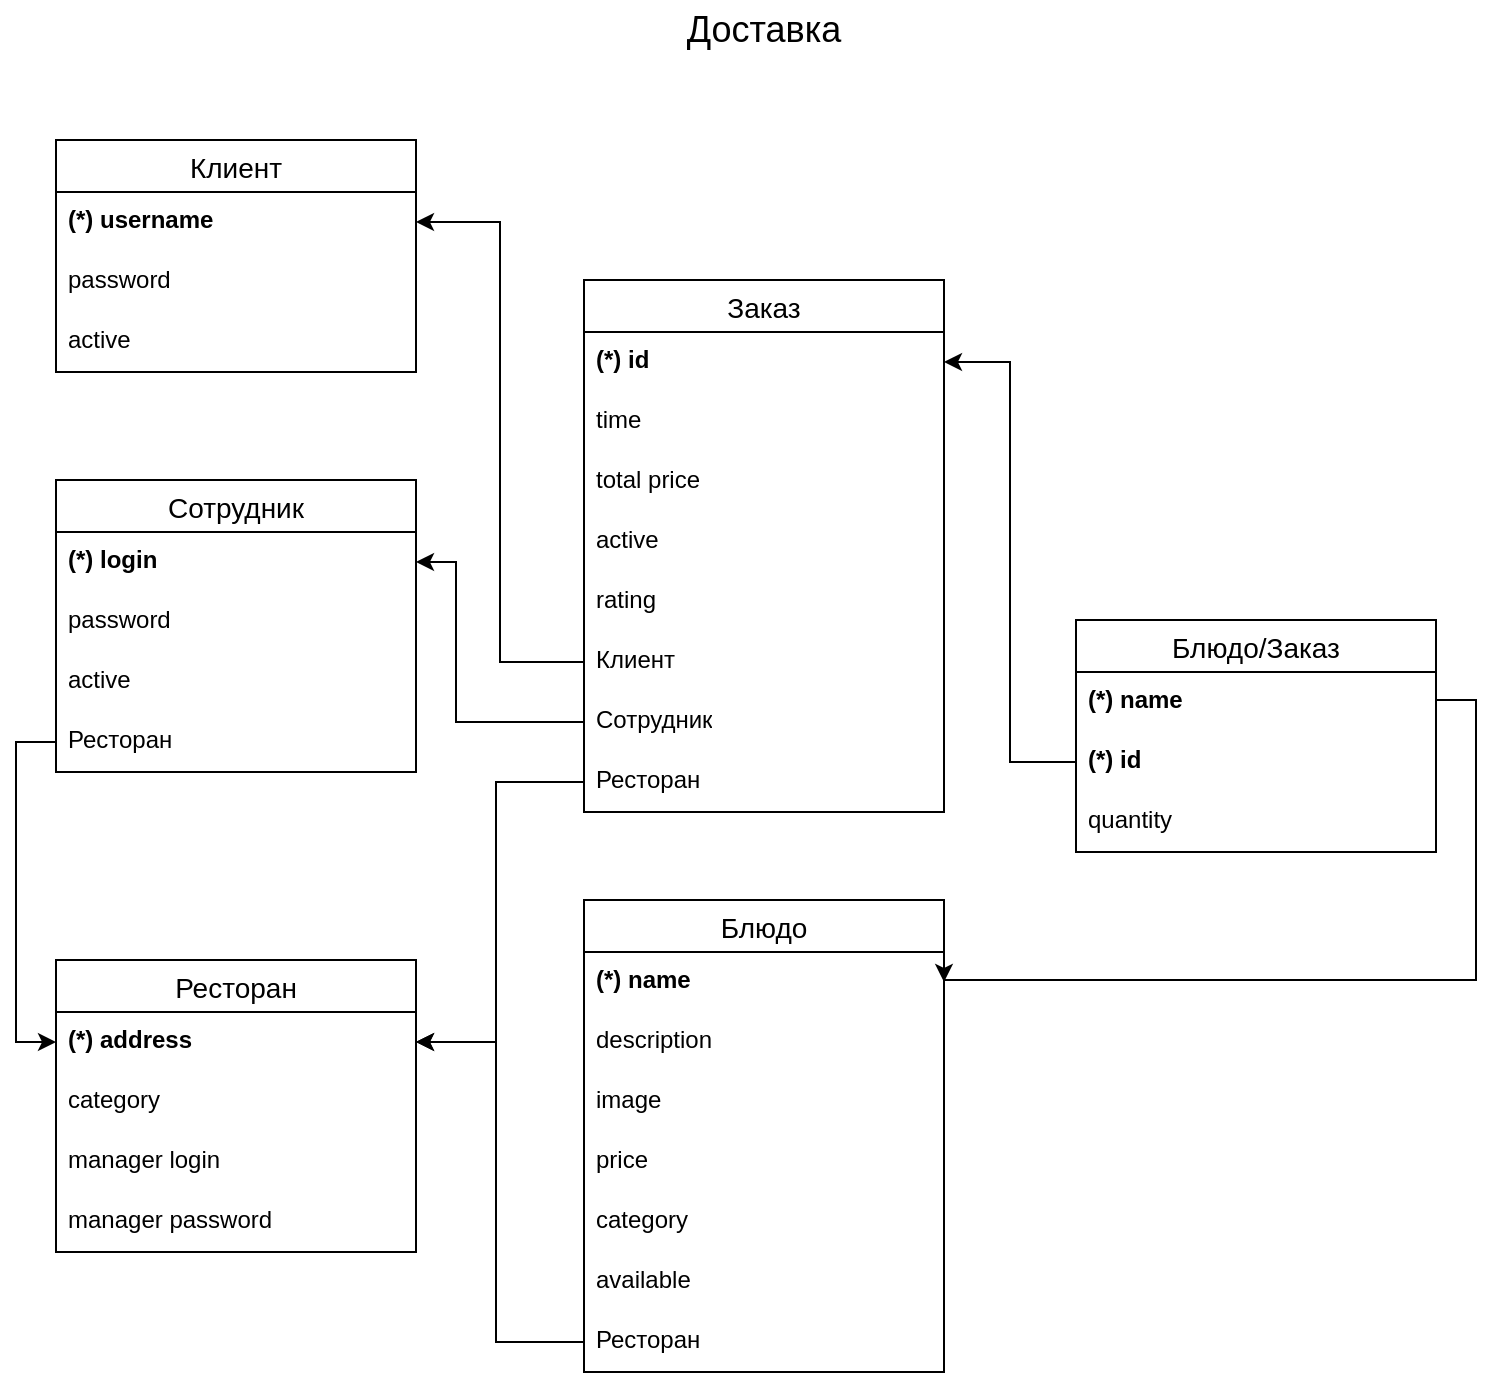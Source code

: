 <mxfile version="24.7.17">
  <diagram name="Страница — 1" id="_YuCFSfN9KbbJojV2Bl-">
    <mxGraphModel dx="1666" dy="795" grid="1" gridSize="10" guides="1" tooltips="1" connect="1" arrows="1" fold="1" page="1" pageScale="1" pageWidth="827" pageHeight="1169" math="0" shadow="0">
      <root>
        <mxCell id="0" />
        <mxCell id="1" parent="0" />
        <mxCell id="1CGRCvlt_vWcbF3Wgjnv-1" value="Клиент" style="swimlane;fontStyle=0;childLayout=stackLayout;horizontal=1;startSize=26;horizontalStack=0;resizeParent=1;resizeParentMax=0;resizeLast=0;collapsible=1;marginBottom=0;align=center;fontSize=14;" parent="1" vertex="1">
          <mxGeometry x="60" y="80" width="180" height="116" as="geometry">
            <mxRectangle x="320" y="80" width="90" height="30" as="alternateBounds" />
          </mxGeometry>
        </mxCell>
        <mxCell id="1CGRCvlt_vWcbF3Wgjnv-2" value="&lt;b&gt;(*) username&lt;/b&gt;" style="text;strokeColor=none;fillColor=none;spacingLeft=4;spacingRight=4;overflow=hidden;rotatable=0;points=[[0,0.5],[1,0.5]];portConstraint=eastwest;fontSize=12;whiteSpace=wrap;html=1;fontStyle=0" parent="1CGRCvlt_vWcbF3Wgjnv-1" vertex="1">
          <mxGeometry y="26" width="180" height="30" as="geometry" />
        </mxCell>
        <mxCell id="1CGRCvlt_vWcbF3Wgjnv-3" value="password" style="text;strokeColor=none;fillColor=none;spacingLeft=4;spacingRight=4;overflow=hidden;rotatable=0;points=[[0,0.5],[1,0.5]];portConstraint=eastwest;fontSize=12;whiteSpace=wrap;html=1;" parent="1CGRCvlt_vWcbF3Wgjnv-1" vertex="1">
          <mxGeometry y="56" width="180" height="30" as="geometry" />
        </mxCell>
        <mxCell id="1CGRCvlt_vWcbF3Wgjnv-4" value="active" style="text;strokeColor=none;fillColor=none;spacingLeft=4;spacingRight=4;overflow=hidden;rotatable=0;points=[[0,0.5],[1,0.5]];portConstraint=eastwest;fontSize=12;whiteSpace=wrap;html=1;" parent="1CGRCvlt_vWcbF3Wgjnv-1" vertex="1">
          <mxGeometry y="86" width="180" height="30" as="geometry" />
        </mxCell>
        <mxCell id="1CGRCvlt_vWcbF3Wgjnv-5" value="&lt;span style=&quot;font-size: 18px;&quot;&gt;Доставка&lt;/span&gt;" style="text;html=1;align=center;verticalAlign=middle;whiteSpace=wrap;rounded=0;" parent="1" vertex="1">
          <mxGeometry x="384" y="10" width="60" height="30" as="geometry" />
        </mxCell>
        <mxCell id="1CGRCvlt_vWcbF3Wgjnv-6" value="Блюдо" style="swimlane;fontStyle=0;childLayout=stackLayout;horizontal=1;startSize=26;horizontalStack=0;resizeParent=1;resizeParentMax=0;resizeLast=0;collapsible=1;marginBottom=0;align=center;fontSize=14;" parent="1" vertex="1">
          <mxGeometry x="324" y="460" width="180" height="236" as="geometry">
            <mxRectangle x="320" y="80" width="90" height="30" as="alternateBounds" />
          </mxGeometry>
        </mxCell>
        <mxCell id="1CGRCvlt_vWcbF3Wgjnv-7" value="&lt;b&gt;(*) name&lt;/b&gt;" style="text;strokeColor=none;fillColor=none;spacingLeft=4;spacingRight=4;overflow=hidden;rotatable=0;points=[[0,0.5],[1,0.5]];portConstraint=eastwest;fontSize=12;whiteSpace=wrap;html=1;fontStyle=0" parent="1CGRCvlt_vWcbF3Wgjnv-6" vertex="1">
          <mxGeometry y="26" width="180" height="30" as="geometry" />
        </mxCell>
        <mxCell id="1CGRCvlt_vWcbF3Wgjnv-8" value="description" style="text;strokeColor=none;fillColor=none;spacingLeft=4;spacingRight=4;overflow=hidden;rotatable=0;points=[[0,0.5],[1,0.5]];portConstraint=eastwest;fontSize=12;whiteSpace=wrap;html=1;" parent="1CGRCvlt_vWcbF3Wgjnv-6" vertex="1">
          <mxGeometry y="56" width="180" height="30" as="geometry" />
        </mxCell>
        <mxCell id="1CGRCvlt_vWcbF3Wgjnv-9" value="image" style="text;strokeColor=none;fillColor=none;spacingLeft=4;spacingRight=4;overflow=hidden;rotatable=0;points=[[0,0.5],[1,0.5]];portConstraint=eastwest;fontSize=12;whiteSpace=wrap;html=1;" parent="1CGRCvlt_vWcbF3Wgjnv-6" vertex="1">
          <mxGeometry y="86" width="180" height="30" as="geometry" />
        </mxCell>
        <mxCell id="1CGRCvlt_vWcbF3Wgjnv-10" value="price" style="text;strokeColor=none;fillColor=none;spacingLeft=4;spacingRight=4;overflow=hidden;rotatable=0;points=[[0,0.5],[1,0.5]];portConstraint=eastwest;fontSize=12;whiteSpace=wrap;html=1;" parent="1CGRCvlt_vWcbF3Wgjnv-6" vertex="1">
          <mxGeometry y="116" width="180" height="30" as="geometry" />
        </mxCell>
        <mxCell id="1CGRCvlt_vWcbF3Wgjnv-11" value="category" style="text;strokeColor=none;fillColor=none;spacingLeft=4;spacingRight=4;overflow=hidden;rotatable=0;points=[[0,0.5],[1,0.5]];portConstraint=eastwest;fontSize=12;whiteSpace=wrap;html=1;" parent="1CGRCvlt_vWcbF3Wgjnv-6" vertex="1">
          <mxGeometry y="146" width="180" height="30" as="geometry" />
        </mxCell>
        <mxCell id="1CGRCvlt_vWcbF3Wgjnv-12" value="available" style="text;strokeColor=none;fillColor=none;spacingLeft=4;spacingRight=4;overflow=hidden;rotatable=0;points=[[0,0.5],[1,0.5]];portConstraint=eastwest;fontSize=12;whiteSpace=wrap;html=1;" parent="1CGRCvlt_vWcbF3Wgjnv-6" vertex="1">
          <mxGeometry y="176" width="180" height="30" as="geometry" />
        </mxCell>
        <mxCell id="BaoeXSQ4PFncvykutc1M-1" value="Ресторан" style="text;strokeColor=none;fillColor=none;spacingLeft=4;spacingRight=4;overflow=hidden;rotatable=0;points=[[0,0.5],[1,0.5]];portConstraint=eastwest;fontSize=12;whiteSpace=wrap;html=1;" parent="1CGRCvlt_vWcbF3Wgjnv-6" vertex="1">
          <mxGeometry y="206" width="180" height="30" as="geometry" />
        </mxCell>
        <mxCell id="1CGRCvlt_vWcbF3Wgjnv-13" value="Ресторан" style="swimlane;fontStyle=0;childLayout=stackLayout;horizontal=1;startSize=26;horizontalStack=0;resizeParent=1;resizeParentMax=0;resizeLast=0;collapsible=1;marginBottom=0;align=center;fontSize=14;" parent="1" vertex="1">
          <mxGeometry x="60" y="490" width="180" height="146" as="geometry">
            <mxRectangle x="320" y="80" width="90" height="30" as="alternateBounds" />
          </mxGeometry>
        </mxCell>
        <mxCell id="1CGRCvlt_vWcbF3Wgjnv-14" value="&lt;b&gt;(*) address&lt;/b&gt;" style="text;strokeColor=none;fillColor=none;spacingLeft=4;spacingRight=4;overflow=hidden;rotatable=0;points=[[0,0.5],[1,0.5]];portConstraint=eastwest;fontSize=12;whiteSpace=wrap;html=1;fontStyle=0" parent="1CGRCvlt_vWcbF3Wgjnv-13" vertex="1">
          <mxGeometry y="26" width="180" height="30" as="geometry" />
        </mxCell>
        <mxCell id="1CGRCvlt_vWcbF3Wgjnv-15" value="category" style="text;strokeColor=none;fillColor=none;spacingLeft=4;spacingRight=4;overflow=hidden;rotatable=0;points=[[0,0.5],[1,0.5]];portConstraint=eastwest;fontSize=12;whiteSpace=wrap;html=1;" parent="1CGRCvlt_vWcbF3Wgjnv-13" vertex="1">
          <mxGeometry y="56" width="180" height="30" as="geometry" />
        </mxCell>
        <mxCell id="8S_IgXiaNDkV_z8iX2Gr-2" value="manager login" style="text;strokeColor=none;fillColor=none;spacingLeft=4;spacingRight=4;overflow=hidden;rotatable=0;points=[[0,0.5],[1,0.5]];portConstraint=eastwest;fontSize=12;whiteSpace=wrap;html=1;" vertex="1" parent="1CGRCvlt_vWcbF3Wgjnv-13">
          <mxGeometry y="86" width="180" height="30" as="geometry" />
        </mxCell>
        <mxCell id="8S_IgXiaNDkV_z8iX2Gr-3" value="manager password" style="text;strokeColor=none;fillColor=none;spacingLeft=4;spacingRight=4;overflow=hidden;rotatable=0;points=[[0,0.5],[1,0.5]];portConstraint=eastwest;fontSize=12;whiteSpace=wrap;html=1;" vertex="1" parent="1CGRCvlt_vWcbF3Wgjnv-13">
          <mxGeometry y="116" width="180" height="30" as="geometry" />
        </mxCell>
        <mxCell id="1CGRCvlt_vWcbF3Wgjnv-16" value="Заказ" style="swimlane;fontStyle=0;childLayout=stackLayout;horizontal=1;startSize=26;horizontalStack=0;resizeParent=1;resizeParentMax=0;resizeLast=0;collapsible=1;marginBottom=0;align=center;fontSize=14;" parent="1" vertex="1">
          <mxGeometry x="324" y="150" width="180" height="266" as="geometry">
            <mxRectangle x="320" y="80" width="90" height="30" as="alternateBounds" />
          </mxGeometry>
        </mxCell>
        <mxCell id="1CGRCvlt_vWcbF3Wgjnv-17" value="(*) id" style="text;strokeColor=none;fillColor=none;spacingLeft=4;spacingRight=4;overflow=hidden;rotatable=0;points=[[0,0.5],[1,0.5]];portConstraint=eastwest;fontSize=12;whiteSpace=wrap;html=1;fontStyle=1" parent="1CGRCvlt_vWcbF3Wgjnv-16" vertex="1">
          <mxGeometry y="26" width="180" height="30" as="geometry" />
        </mxCell>
        <mxCell id="1CGRCvlt_vWcbF3Wgjnv-18" value="time" style="text;strokeColor=none;fillColor=none;spacingLeft=4;spacingRight=4;overflow=hidden;rotatable=0;points=[[0,0.5],[1,0.5]];portConstraint=eastwest;fontSize=12;whiteSpace=wrap;html=1;" parent="1CGRCvlt_vWcbF3Wgjnv-16" vertex="1">
          <mxGeometry y="56" width="180" height="30" as="geometry" />
        </mxCell>
        <mxCell id="1CGRCvlt_vWcbF3Wgjnv-19" value="total price" style="text;strokeColor=none;fillColor=none;spacingLeft=4;spacingRight=4;overflow=hidden;rotatable=0;points=[[0,0.5],[1,0.5]];portConstraint=eastwest;fontSize=12;whiteSpace=wrap;html=1;" parent="1CGRCvlt_vWcbF3Wgjnv-16" vertex="1">
          <mxGeometry y="86" width="180" height="30" as="geometry" />
        </mxCell>
        <mxCell id="1CGRCvlt_vWcbF3Wgjnv-20" value="active" style="text;strokeColor=none;fillColor=none;spacingLeft=4;spacingRight=4;overflow=hidden;rotatable=0;points=[[0,0.5],[1,0.5]];portConstraint=eastwest;fontSize=12;whiteSpace=wrap;html=1;" parent="1CGRCvlt_vWcbF3Wgjnv-16" vertex="1">
          <mxGeometry y="116" width="180" height="30" as="geometry" />
        </mxCell>
        <mxCell id="1CGRCvlt_vWcbF3Wgjnv-21" value="rating" style="text;strokeColor=none;fillColor=none;spacingLeft=4;spacingRight=4;overflow=hidden;rotatable=0;points=[[0,0.5],[1,0.5]];portConstraint=eastwest;fontSize=12;whiteSpace=wrap;html=1;" parent="1CGRCvlt_vWcbF3Wgjnv-16" vertex="1">
          <mxGeometry y="146" width="180" height="30" as="geometry" />
        </mxCell>
        <mxCell id="1CGRCvlt_vWcbF3Wgjnv-22" value="Клиент" style="text;strokeColor=none;fillColor=none;spacingLeft=4;spacingRight=4;overflow=hidden;rotatable=0;points=[[0,0.5],[1,0.5]];portConstraint=eastwest;fontSize=12;whiteSpace=wrap;html=1;" parent="1CGRCvlt_vWcbF3Wgjnv-16" vertex="1">
          <mxGeometry y="176" width="180" height="30" as="geometry" />
        </mxCell>
        <mxCell id="1CGRCvlt_vWcbF3Wgjnv-24" value="Сотрудник" style="text;strokeColor=none;fillColor=none;spacingLeft=4;spacingRight=4;overflow=hidden;rotatable=0;points=[[0,0.5],[1,0.5]];portConstraint=eastwest;fontSize=12;whiteSpace=wrap;html=1;" parent="1CGRCvlt_vWcbF3Wgjnv-16" vertex="1">
          <mxGeometry y="206" width="180" height="30" as="geometry" />
        </mxCell>
        <mxCell id="1CGRCvlt_vWcbF3Wgjnv-23" value="Ресторан" style="text;strokeColor=none;fillColor=none;spacingLeft=4;spacingRight=4;overflow=hidden;rotatable=0;points=[[0,0.5],[1,0.5]];portConstraint=eastwest;fontSize=12;whiteSpace=wrap;html=1;" parent="1CGRCvlt_vWcbF3Wgjnv-16" vertex="1">
          <mxGeometry y="236" width="180" height="30" as="geometry" />
        </mxCell>
        <mxCell id="1CGRCvlt_vWcbF3Wgjnv-25" value="Сотрудник" style="swimlane;fontStyle=0;childLayout=stackLayout;horizontal=1;startSize=26;horizontalStack=0;resizeParent=1;resizeParentMax=0;resizeLast=0;collapsible=1;marginBottom=0;align=center;fontSize=14;" parent="1" vertex="1">
          <mxGeometry x="60" y="250" width="180" height="146" as="geometry">
            <mxRectangle x="320" y="80" width="90" height="30" as="alternateBounds" />
          </mxGeometry>
        </mxCell>
        <mxCell id="1CGRCvlt_vWcbF3Wgjnv-26" value="&lt;b&gt;(*) login&lt;/b&gt;" style="text;strokeColor=none;fillColor=none;spacingLeft=4;spacingRight=4;overflow=hidden;rotatable=0;points=[[0,0.5],[1,0.5]];portConstraint=eastwest;fontSize=12;whiteSpace=wrap;html=1;fontStyle=0" parent="1CGRCvlt_vWcbF3Wgjnv-25" vertex="1">
          <mxGeometry y="26" width="180" height="30" as="geometry" />
        </mxCell>
        <mxCell id="1CGRCvlt_vWcbF3Wgjnv-27" value="password" style="text;strokeColor=none;fillColor=none;spacingLeft=4;spacingRight=4;overflow=hidden;rotatable=0;points=[[0,0.5],[1,0.5]];portConstraint=eastwest;fontSize=12;whiteSpace=wrap;html=1;" parent="1CGRCvlt_vWcbF3Wgjnv-25" vertex="1">
          <mxGeometry y="56" width="180" height="30" as="geometry" />
        </mxCell>
        <mxCell id="1CGRCvlt_vWcbF3Wgjnv-28" value="active" style="text;strokeColor=none;fillColor=none;spacingLeft=4;spacingRight=4;overflow=hidden;rotatable=0;points=[[0,0.5],[1,0.5]];portConstraint=eastwest;fontSize=12;whiteSpace=wrap;html=1;" parent="1CGRCvlt_vWcbF3Wgjnv-25" vertex="1">
          <mxGeometry y="86" width="180" height="30" as="geometry" />
        </mxCell>
        <mxCell id="1CGRCvlt_vWcbF3Wgjnv-29" value="Ресторан" style="text;strokeColor=none;fillColor=none;spacingLeft=4;spacingRight=4;overflow=hidden;rotatable=0;points=[[0,0.5],[1,0.5]];portConstraint=eastwest;fontSize=12;whiteSpace=wrap;html=1;" parent="1CGRCvlt_vWcbF3Wgjnv-25" vertex="1">
          <mxGeometry y="116" width="180" height="30" as="geometry" />
        </mxCell>
        <mxCell id="1CGRCvlt_vWcbF3Wgjnv-30" style="edgeStyle=orthogonalEdgeStyle;rounded=0;orthogonalLoop=1;jettySize=auto;html=1;" parent="1" source="1CGRCvlt_vWcbF3Wgjnv-22" target="1CGRCvlt_vWcbF3Wgjnv-2" edge="1">
          <mxGeometry relative="1" as="geometry" />
        </mxCell>
        <mxCell id="1CGRCvlt_vWcbF3Wgjnv-31" style="edgeStyle=orthogonalEdgeStyle;rounded=0;orthogonalLoop=1;jettySize=auto;html=1;entryX=1;entryY=0.5;entryDx=0;entryDy=0;" parent="1" source="1CGRCvlt_vWcbF3Wgjnv-23" target="1CGRCvlt_vWcbF3Wgjnv-14" edge="1">
          <mxGeometry relative="1" as="geometry">
            <Array as="points">
              <mxPoint x="280" y="401" />
              <mxPoint x="280" y="531" />
            </Array>
          </mxGeometry>
        </mxCell>
        <mxCell id="1CGRCvlt_vWcbF3Wgjnv-32" style="edgeStyle=orthogonalEdgeStyle;rounded=0;orthogonalLoop=1;jettySize=auto;html=1;entryX=0;entryY=0.5;entryDx=0;entryDy=0;" parent="1" source="1CGRCvlt_vWcbF3Wgjnv-29" target="1CGRCvlt_vWcbF3Wgjnv-14" edge="1">
          <mxGeometry relative="1" as="geometry">
            <Array as="points">
              <mxPoint x="40" y="381" />
              <mxPoint x="40" y="531" />
            </Array>
          </mxGeometry>
        </mxCell>
        <mxCell id="1CGRCvlt_vWcbF3Wgjnv-33" style="edgeStyle=orthogonalEdgeStyle;rounded=0;orthogonalLoop=1;jettySize=auto;html=1;entryX=1;entryY=0.5;entryDx=0;entryDy=0;" parent="1" source="1CGRCvlt_vWcbF3Wgjnv-24" target="1CGRCvlt_vWcbF3Wgjnv-26" edge="1">
          <mxGeometry relative="1" as="geometry">
            <Array as="points">
              <mxPoint x="260" y="371" />
              <mxPoint x="260" y="291" />
            </Array>
          </mxGeometry>
        </mxCell>
        <mxCell id="1CGRCvlt_vWcbF3Wgjnv-34" value="Блюдо/Заказ" style="swimlane;fontStyle=0;childLayout=stackLayout;horizontal=1;startSize=26;horizontalStack=0;resizeParent=1;resizeParentMax=0;resizeLast=0;collapsible=1;marginBottom=0;align=center;fontSize=14;" parent="1" vertex="1">
          <mxGeometry x="570" y="320" width="180" height="116" as="geometry">
            <mxRectangle x="320" y="80" width="90" height="30" as="alternateBounds" />
          </mxGeometry>
        </mxCell>
        <mxCell id="1CGRCvlt_vWcbF3Wgjnv-35" value="&lt;b&gt;(*) name&lt;/b&gt;" style="text;strokeColor=none;fillColor=none;spacingLeft=4;spacingRight=4;overflow=hidden;rotatable=0;points=[[0,0.5],[1,0.5]];portConstraint=eastwest;fontSize=12;whiteSpace=wrap;html=1;fontStyle=0" parent="1CGRCvlt_vWcbF3Wgjnv-34" vertex="1">
          <mxGeometry y="26" width="180" height="30" as="geometry" />
        </mxCell>
        <mxCell id="1CGRCvlt_vWcbF3Wgjnv-36" value="(*) id" style="text;strokeColor=none;fillColor=none;spacingLeft=4;spacingRight=4;overflow=hidden;rotatable=0;points=[[0,0.5],[1,0.5]];portConstraint=eastwest;fontSize=12;whiteSpace=wrap;html=1;fontStyle=1" parent="1CGRCvlt_vWcbF3Wgjnv-34" vertex="1">
          <mxGeometry y="56" width="180" height="30" as="geometry" />
        </mxCell>
        <mxCell id="8S_IgXiaNDkV_z8iX2Gr-4" value="&lt;span style=&quot;font-weight: normal;&quot;&gt;quantity&lt;/span&gt;" style="text;strokeColor=none;fillColor=none;spacingLeft=4;spacingRight=4;overflow=hidden;rotatable=0;points=[[0,0.5],[1,0.5]];portConstraint=eastwest;fontSize=12;whiteSpace=wrap;html=1;fontStyle=1" vertex="1" parent="1CGRCvlt_vWcbF3Wgjnv-34">
          <mxGeometry y="86" width="180" height="30" as="geometry" />
        </mxCell>
        <mxCell id="1CGRCvlt_vWcbF3Wgjnv-37" style="edgeStyle=orthogonalEdgeStyle;rounded=0;orthogonalLoop=1;jettySize=auto;html=1;entryX=1;entryY=0.5;entryDx=0;entryDy=0;" parent="1" source="1CGRCvlt_vWcbF3Wgjnv-36" target="1CGRCvlt_vWcbF3Wgjnv-17" edge="1">
          <mxGeometry relative="1" as="geometry" />
        </mxCell>
        <mxCell id="1CGRCvlt_vWcbF3Wgjnv-38" style="edgeStyle=orthogonalEdgeStyle;rounded=0;orthogonalLoop=1;jettySize=auto;html=1;entryX=1;entryY=0.5;entryDx=0;entryDy=0;exitX=1;exitY=0.5;exitDx=0;exitDy=0;" parent="1" source="1CGRCvlt_vWcbF3Wgjnv-35" target="1CGRCvlt_vWcbF3Wgjnv-7" edge="1">
          <mxGeometry relative="1" as="geometry">
            <Array as="points">
              <mxPoint x="750" y="360" />
              <mxPoint x="770" y="360" />
              <mxPoint x="770" y="500" />
            </Array>
          </mxGeometry>
        </mxCell>
        <mxCell id="BaoeXSQ4PFncvykutc1M-2" style="edgeStyle=orthogonalEdgeStyle;rounded=0;orthogonalLoop=1;jettySize=auto;html=1;entryX=1;entryY=0.5;entryDx=0;entryDy=0;" parent="1" source="BaoeXSQ4PFncvykutc1M-1" target="1CGRCvlt_vWcbF3Wgjnv-14" edge="1">
          <mxGeometry relative="1" as="geometry">
            <mxPoint x="240" y="530" as="targetPoint" />
            <Array as="points">
              <mxPoint x="280" y="681" />
              <mxPoint x="280" y="531" />
            </Array>
          </mxGeometry>
        </mxCell>
      </root>
    </mxGraphModel>
  </diagram>
</mxfile>
